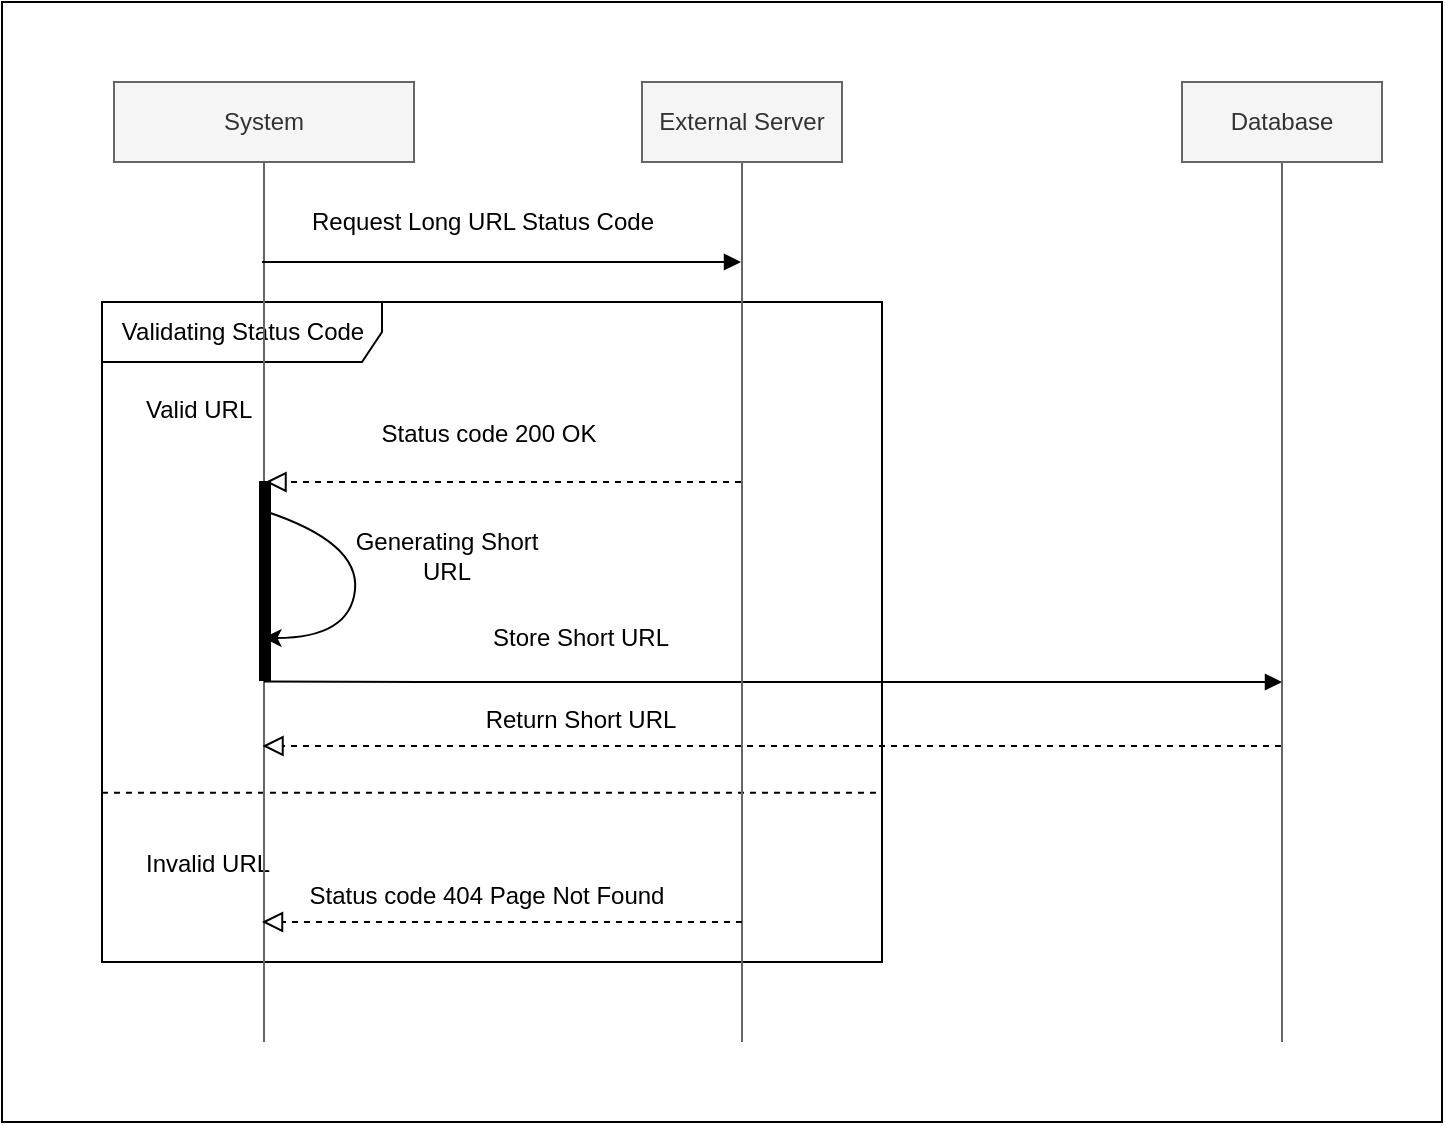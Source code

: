 <mxfile>
    <diagram id="CAWSPPZqWtSdxmAWwzQZ" name="Page-1">
        <mxGraphModel dx="1179" dy="662" grid="1" gridSize="10" guides="1" tooltips="1" connect="1" arrows="1" fold="1" page="1" pageScale="1" pageWidth="850" pageHeight="1100" math="0" shadow="0">
            <root>
                <mxCell id="0"/>
                <mxCell id="1" parent="0"/>
                <mxCell id="47" value="" style="rounded=0;whiteSpace=wrap;html=1;fillColor=none;" parent="1" vertex="1">
                    <mxGeometry x="320" y="80" width="720" height="560" as="geometry"/>
                </mxCell>
                <mxCell id="39" value="Validating Status Code" style="shape=umlFrame;tabWidth=110;tabHeight=30;tabPosition=left;html=1;boundedLbl=1;labelInHeader=1;width=140;height=30;" parent="1" vertex="1">
                    <mxGeometry x="370" y="230" width="390" height="330" as="geometry"/>
                </mxCell>
                <mxCell id="40" value="Valid URL" style="text" parent="39" vertex="1">
                    <mxGeometry width="100" height="20" relative="1" as="geometry">
                        <mxPoint x="20" y="40" as="offset"/>
                    </mxGeometry>
                </mxCell>
                <mxCell id="41" value="Invalid URL" style="line;strokeWidth=1;dashed=1;labelPosition=center;verticalLabelPosition=bottom;align=left;verticalAlign=top;spacingLeft=20;spacingTop=15;" parent="39" vertex="1">
                    <mxGeometry y="238.829" width="390" height="13.2" as="geometry"/>
                </mxCell>
                <mxCell id="42" value="Status code 200 OK" style="text;html=1;align=center;verticalAlign=middle;resizable=0;points=[];autosize=1;strokeColor=none;fillColor=none;" parent="39" vertex="1">
                    <mxGeometry x="127.969" y="50.561" width="130" height="30" as="geometry"/>
                </mxCell>
                <mxCell id="44" value="Status code 404 Page Not Found" style="text;html=1;align=center;verticalAlign=middle;resizable=0;points=[];autosize=1;strokeColor=none;fillColor=none;" parent="39" vertex="1">
                    <mxGeometry x="92.406" y="281.512" width="200" height="30" as="geometry"/>
                </mxCell>
                <mxCell id="12" value="System" style="shape=umlLifeline;perimeter=lifelinePerimeter;whiteSpace=wrap;html=1;container=1;collapsible=0;recursiveResize=0;outlineConnect=0;lifelineDashed=0;fillColor=#f5f5f5;strokeColor=#666666;fontColor=#333333;" parent="1" vertex="1">
                    <mxGeometry x="376" y="120" width="150" height="480" as="geometry"/>
                </mxCell>
                <mxCell id="23" value="Generating Short&lt;br&gt;URL" style="text;html=1;align=center;verticalAlign=middle;resizable=0;points=[];autosize=1;strokeColor=none;fillColor=none;" parent="12" vertex="1">
                    <mxGeometry x="111" y="217" width="110" height="40" as="geometry"/>
                </mxCell>
                <mxCell id="24" value="" style="curved=1;endArrow=classic;html=1;exitX=0.36;exitY=0.145;exitDx=0;exitDy=0;exitPerimeter=0;" parent="12" edge="1">
                    <mxGeometry width="50" height="50" relative="1" as="geometry">
                        <mxPoint x="74.8" y="214.355" as="sourcePoint"/>
                        <mxPoint x="74.75" y="278" as="targetPoint"/>
                        <Array as="points">
                            <mxPoint x="123" y="230"/>
                            <mxPoint x="118" y="278"/>
                        </Array>
                    </mxGeometry>
                </mxCell>
                <mxCell id="46" value="" style="html=1;points=[];perimeter=orthogonalPerimeter;fillColor=strokeColor;" parent="12" vertex="1">
                    <mxGeometry x="73" y="200" width="5" height="99" as="geometry"/>
                </mxCell>
                <mxCell id="13" value="Database" style="shape=umlLifeline;perimeter=lifelinePerimeter;whiteSpace=wrap;html=1;container=1;collapsible=0;recursiveResize=0;outlineConnect=0;lifelineDashed=0;fillColor=#f5f5f5;strokeColor=#666666;fontColor=#333333;" parent="1" vertex="1">
                    <mxGeometry x="910" y="120" width="100" height="480" as="geometry"/>
                </mxCell>
                <mxCell id="22" value="" style="html=1;verticalAlign=bottom;labelBackgroundColor=none;endArrow=block;endFill=1;exitX=0.2;exitY=0.872;exitDx=0;exitDy=0;exitPerimeter=0;" parent="13" edge="1">
                    <mxGeometry width="160" relative="1" as="geometry">
                        <mxPoint x="-459" y="299.76" as="sourcePoint"/>
                        <mxPoint x="50" y="300" as="targetPoint"/>
                        <Array as="points">
                            <mxPoint x="-370.75" y="300"/>
                        </Array>
                    </mxGeometry>
                </mxCell>
                <mxCell id="25" value="Store Short URL" style="text;html=1;align=center;verticalAlign=middle;resizable=0;points=[];autosize=1;strokeColor=none;fillColor=none;" parent="1" vertex="1">
                    <mxGeometry x="554" y="383" width="110" height="30" as="geometry"/>
                </mxCell>
                <mxCell id="26" value="" style="endArrow=block;startArrow=none;endFill=0;startFill=0;endSize=8;html=1;verticalAlign=bottom;dashed=1;labelBackgroundColor=none;" parent="1" edge="1">
                    <mxGeometry width="160" relative="1" as="geometry">
                        <mxPoint x="959.5" y="452" as="sourcePoint"/>
                        <mxPoint x="450.25" y="452" as="targetPoint"/>
                        <Array as="points">
                            <mxPoint x="580" y="452"/>
                        </Array>
                    </mxGeometry>
                </mxCell>
                <mxCell id="27" value="Return Short URL" style="text;html=1;align=center;verticalAlign=middle;resizable=0;points=[];autosize=1;strokeColor=none;fillColor=none;" parent="1" vertex="1">
                    <mxGeometry x="549" y="424" width="120" height="30" as="geometry"/>
                </mxCell>
                <mxCell id="30" value="External Server" style="shape=umlLifeline;perimeter=lifelinePerimeter;whiteSpace=wrap;html=1;container=1;collapsible=0;recursiveResize=0;outlineConnect=0;lifelineDashed=0;fillColor=#f5f5f5;strokeColor=#666666;fontColor=#333333;" parent="1" vertex="1">
                    <mxGeometry x="640" y="120" width="100" height="480" as="geometry"/>
                </mxCell>
                <mxCell id="31" value="" style="html=1;verticalAlign=bottom;labelBackgroundColor=none;endArrow=block;endFill=1;" parent="1" edge="1">
                    <mxGeometry width="160" relative="1" as="geometry">
                        <mxPoint x="450" y="210" as="sourcePoint"/>
                        <mxPoint x="689.5" y="210" as="targetPoint"/>
                        <Array as="points">
                            <mxPoint x="530" y="210"/>
                        </Array>
                    </mxGeometry>
                </mxCell>
                <mxCell id="32" value="Request Long URL Status Code" style="text;html=1;align=center;verticalAlign=middle;resizable=0;points=[];autosize=1;strokeColor=none;fillColor=none;" parent="1" vertex="1">
                    <mxGeometry x="465" y="175" width="190" height="30" as="geometry"/>
                </mxCell>
                <mxCell id="33" value="" style="endArrow=block;startArrow=none;endFill=0;startFill=0;endSize=8;html=1;verticalAlign=bottom;dashed=1;labelBackgroundColor=none;" parent="1" edge="1">
                    <mxGeometry width="160" relative="1" as="geometry">
                        <mxPoint x="689.5" y="320" as="sourcePoint"/>
                        <mxPoint x="451.75" y="320" as="targetPoint"/>
                        <Array as="points">
                            <mxPoint x="550" y="320"/>
                        </Array>
                    </mxGeometry>
                </mxCell>
                <mxCell id="43" value="" style="endArrow=block;startArrow=none;endFill=0;startFill=0;endSize=8;html=1;verticalAlign=bottom;dashed=1;labelBackgroundColor=none;" parent="1" edge="1">
                    <mxGeometry width="160" relative="1" as="geometry">
                        <mxPoint x="690" y="540" as="sourcePoint"/>
                        <mxPoint x="450" y="540" as="targetPoint"/>
                        <Array as="points">
                            <mxPoint x="560" y="540"/>
                        </Array>
                    </mxGeometry>
                </mxCell>
            </root>
        </mxGraphModel>
    </diagram>
</mxfile>